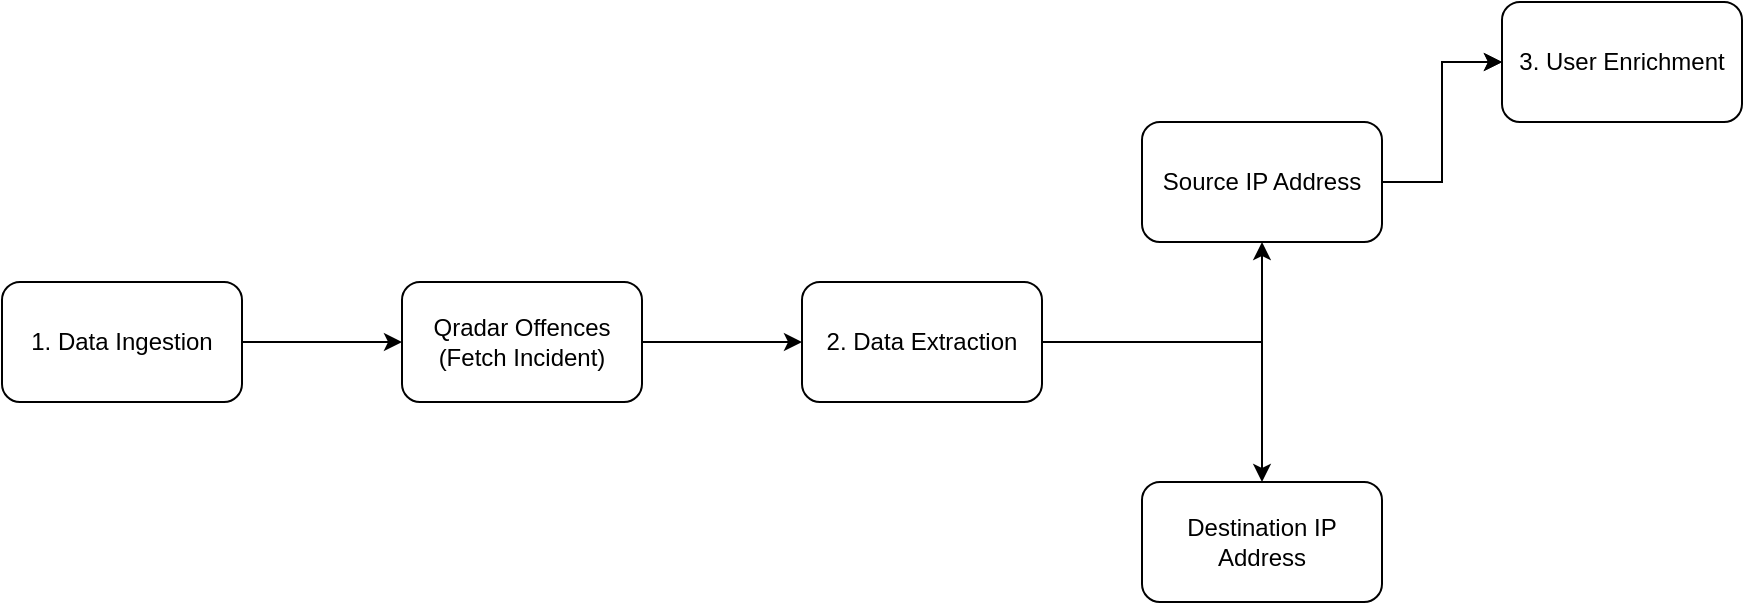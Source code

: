 <mxfile version="22.0.0" type="github">
  <diagram name="Page-1" id="wvW3ehxdYdoYtSaxa3fH">
    <mxGraphModel dx="1434" dy="790" grid="1" gridSize="10" guides="1" tooltips="1" connect="1" arrows="1" fold="1" page="1" pageScale="1" pageWidth="850" pageHeight="1100" math="0" shadow="0">
      <root>
        <mxCell id="0" />
        <mxCell id="1" parent="0" />
        <mxCell id="StfwGNy7qWY20ujgkw8x-3" value="" style="edgeStyle=orthogonalEdgeStyle;rounded=0;orthogonalLoop=1;jettySize=auto;html=1;" edge="1" parent="1" source="StfwGNy7qWY20ujgkw8x-1" target="StfwGNy7qWY20ujgkw8x-2">
          <mxGeometry relative="1" as="geometry" />
        </mxCell>
        <mxCell id="StfwGNy7qWY20ujgkw8x-1" value="1. Data Ingestion" style="rounded=1;whiteSpace=wrap;html=1;" vertex="1" parent="1">
          <mxGeometry x="40" y="190" width="120" height="60" as="geometry" />
        </mxCell>
        <mxCell id="StfwGNy7qWY20ujgkw8x-5" value="" style="edgeStyle=orthogonalEdgeStyle;rounded=0;orthogonalLoop=1;jettySize=auto;html=1;" edge="1" parent="1" source="StfwGNy7qWY20ujgkw8x-2" target="StfwGNy7qWY20ujgkw8x-4">
          <mxGeometry relative="1" as="geometry" />
        </mxCell>
        <mxCell id="StfwGNy7qWY20ujgkw8x-2" value="Qradar Offences&lt;br&gt;(Fetch Incident)" style="whiteSpace=wrap;html=1;rounded=1;" vertex="1" parent="1">
          <mxGeometry x="240" y="190" width="120" height="60" as="geometry" />
        </mxCell>
        <mxCell id="StfwGNy7qWY20ujgkw8x-7" value="" style="edgeStyle=orthogonalEdgeStyle;rounded=0;orthogonalLoop=1;jettySize=auto;html=1;" edge="1" parent="1" source="StfwGNy7qWY20ujgkw8x-4" target="StfwGNy7qWY20ujgkw8x-6">
          <mxGeometry relative="1" as="geometry" />
        </mxCell>
        <mxCell id="StfwGNy7qWY20ujgkw8x-9" value="" style="edgeStyle=orthogonalEdgeStyle;rounded=0;orthogonalLoop=1;jettySize=auto;html=1;" edge="1" parent="1" source="StfwGNy7qWY20ujgkw8x-4" target="StfwGNy7qWY20ujgkw8x-8">
          <mxGeometry relative="1" as="geometry" />
        </mxCell>
        <mxCell id="StfwGNy7qWY20ujgkw8x-4" value="2. Data Extraction" style="whiteSpace=wrap;html=1;rounded=1;" vertex="1" parent="1">
          <mxGeometry x="440" y="190" width="120" height="60" as="geometry" />
        </mxCell>
        <mxCell id="StfwGNy7qWY20ujgkw8x-6" value="Destination IP Address" style="whiteSpace=wrap;html=1;rounded=1;" vertex="1" parent="1">
          <mxGeometry x="610" y="290" width="120" height="60" as="geometry" />
        </mxCell>
        <mxCell id="StfwGNy7qWY20ujgkw8x-11" value="" style="edgeStyle=orthogonalEdgeStyle;rounded=0;orthogonalLoop=1;jettySize=auto;html=1;" edge="1" parent="1" source="StfwGNy7qWY20ujgkw8x-8" target="StfwGNy7qWY20ujgkw8x-10">
          <mxGeometry relative="1" as="geometry" />
        </mxCell>
        <mxCell id="StfwGNy7qWY20ujgkw8x-12" value="" style="edgeStyle=orthogonalEdgeStyle;rounded=0;orthogonalLoop=1;jettySize=auto;html=1;" edge="1" parent="1" source="StfwGNy7qWY20ujgkw8x-8" target="StfwGNy7qWY20ujgkw8x-10">
          <mxGeometry relative="1" as="geometry" />
        </mxCell>
        <mxCell id="StfwGNy7qWY20ujgkw8x-8" value="Source IP Address" style="whiteSpace=wrap;html=1;rounded=1;" vertex="1" parent="1">
          <mxGeometry x="610" y="110" width="120" height="60" as="geometry" />
        </mxCell>
        <mxCell id="StfwGNy7qWY20ujgkw8x-10" value="3. User Enrichment" style="whiteSpace=wrap;html=1;rounded=1;" vertex="1" parent="1">
          <mxGeometry x="790" y="50" width="120" height="60" as="geometry" />
        </mxCell>
      </root>
    </mxGraphModel>
  </diagram>
</mxfile>
